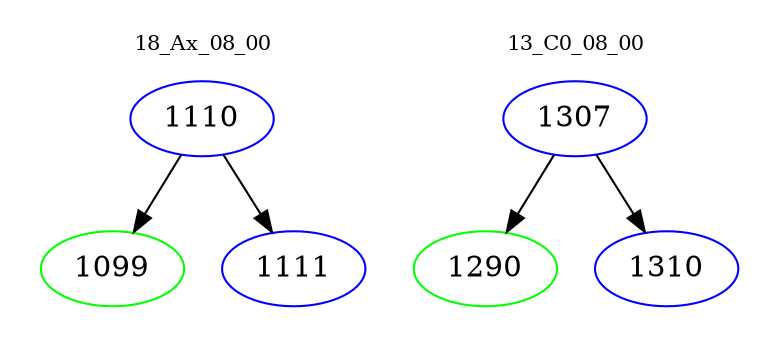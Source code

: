 digraph{
subgraph cluster_0 {
color = white
label = "18_Ax_08_00";
fontsize=10;
T0_1110 [label="1110", color="blue"]
T0_1110 -> T0_1099 [color="black"]
T0_1099 [label="1099", color="green"]
T0_1110 -> T0_1111 [color="black"]
T0_1111 [label="1111", color="blue"]
}
subgraph cluster_1 {
color = white
label = "13_C0_08_00";
fontsize=10;
T1_1307 [label="1307", color="blue"]
T1_1307 -> T1_1290 [color="black"]
T1_1290 [label="1290", color="green"]
T1_1307 -> T1_1310 [color="black"]
T1_1310 [label="1310", color="blue"]
}
}
